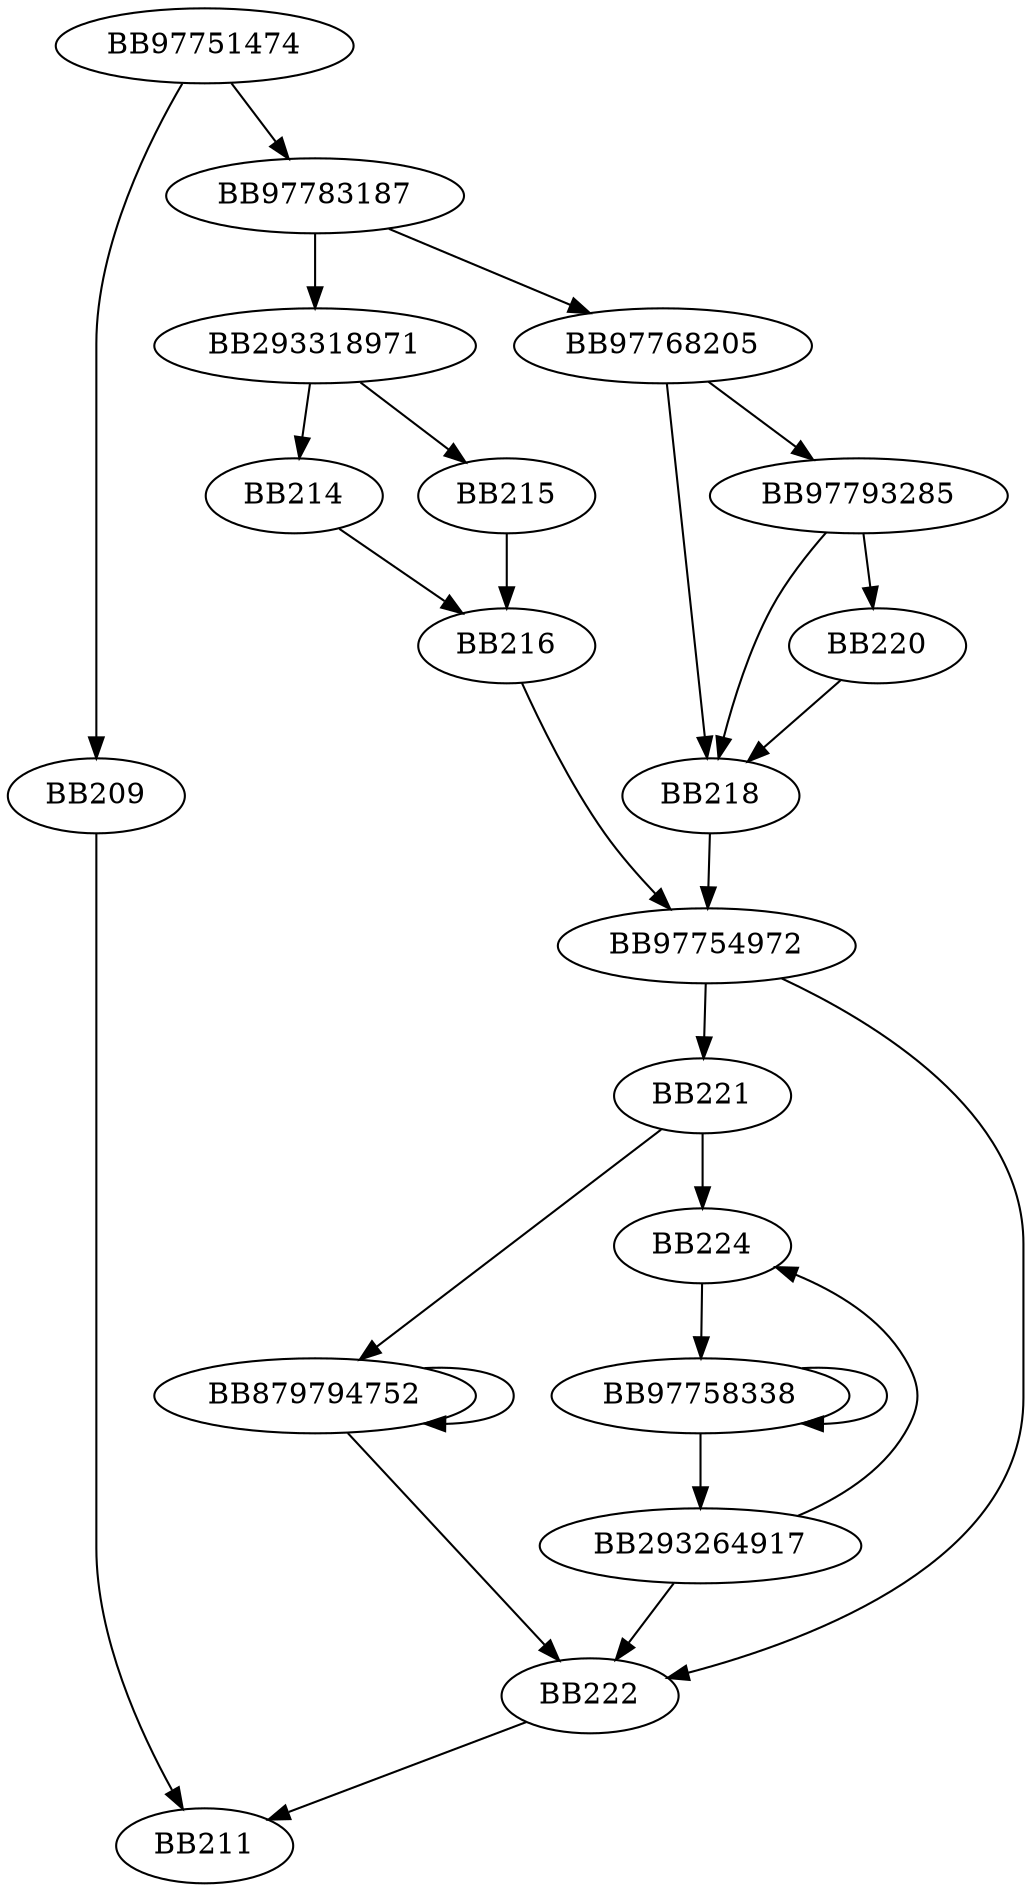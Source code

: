 digraph G{
	BB97751474->BB209;
	BB97751474->BB97783187;
	BB209->BB211;
	BB97783187->BB293318971;
	BB97783187->BB97768205;
	BB293318971->BB214;
	BB293318971->BB215;
	BB214->BB216;
	BB215->BB216;
	BB216->BB97754972;
	BB97768205->BB218;
	BB97768205->BB97793285;
	BB97793285->BB220;
	BB97793285->BB218;
	BB220->BB218;
	BB218->BB97754972;
	BB97754972->BB221;
	BB97754972->BB222;
	BB221->BB879794752;
	BB221->BB224;
	BB224->BB97758338;
	BB97758338->BB293264917;
	BB97758338->BB97758338;
	BB293264917->BB222;
	BB293264917->BB224;
	BB879794752->BB222;
	BB879794752->BB879794752;
	BB222->BB211;
}
